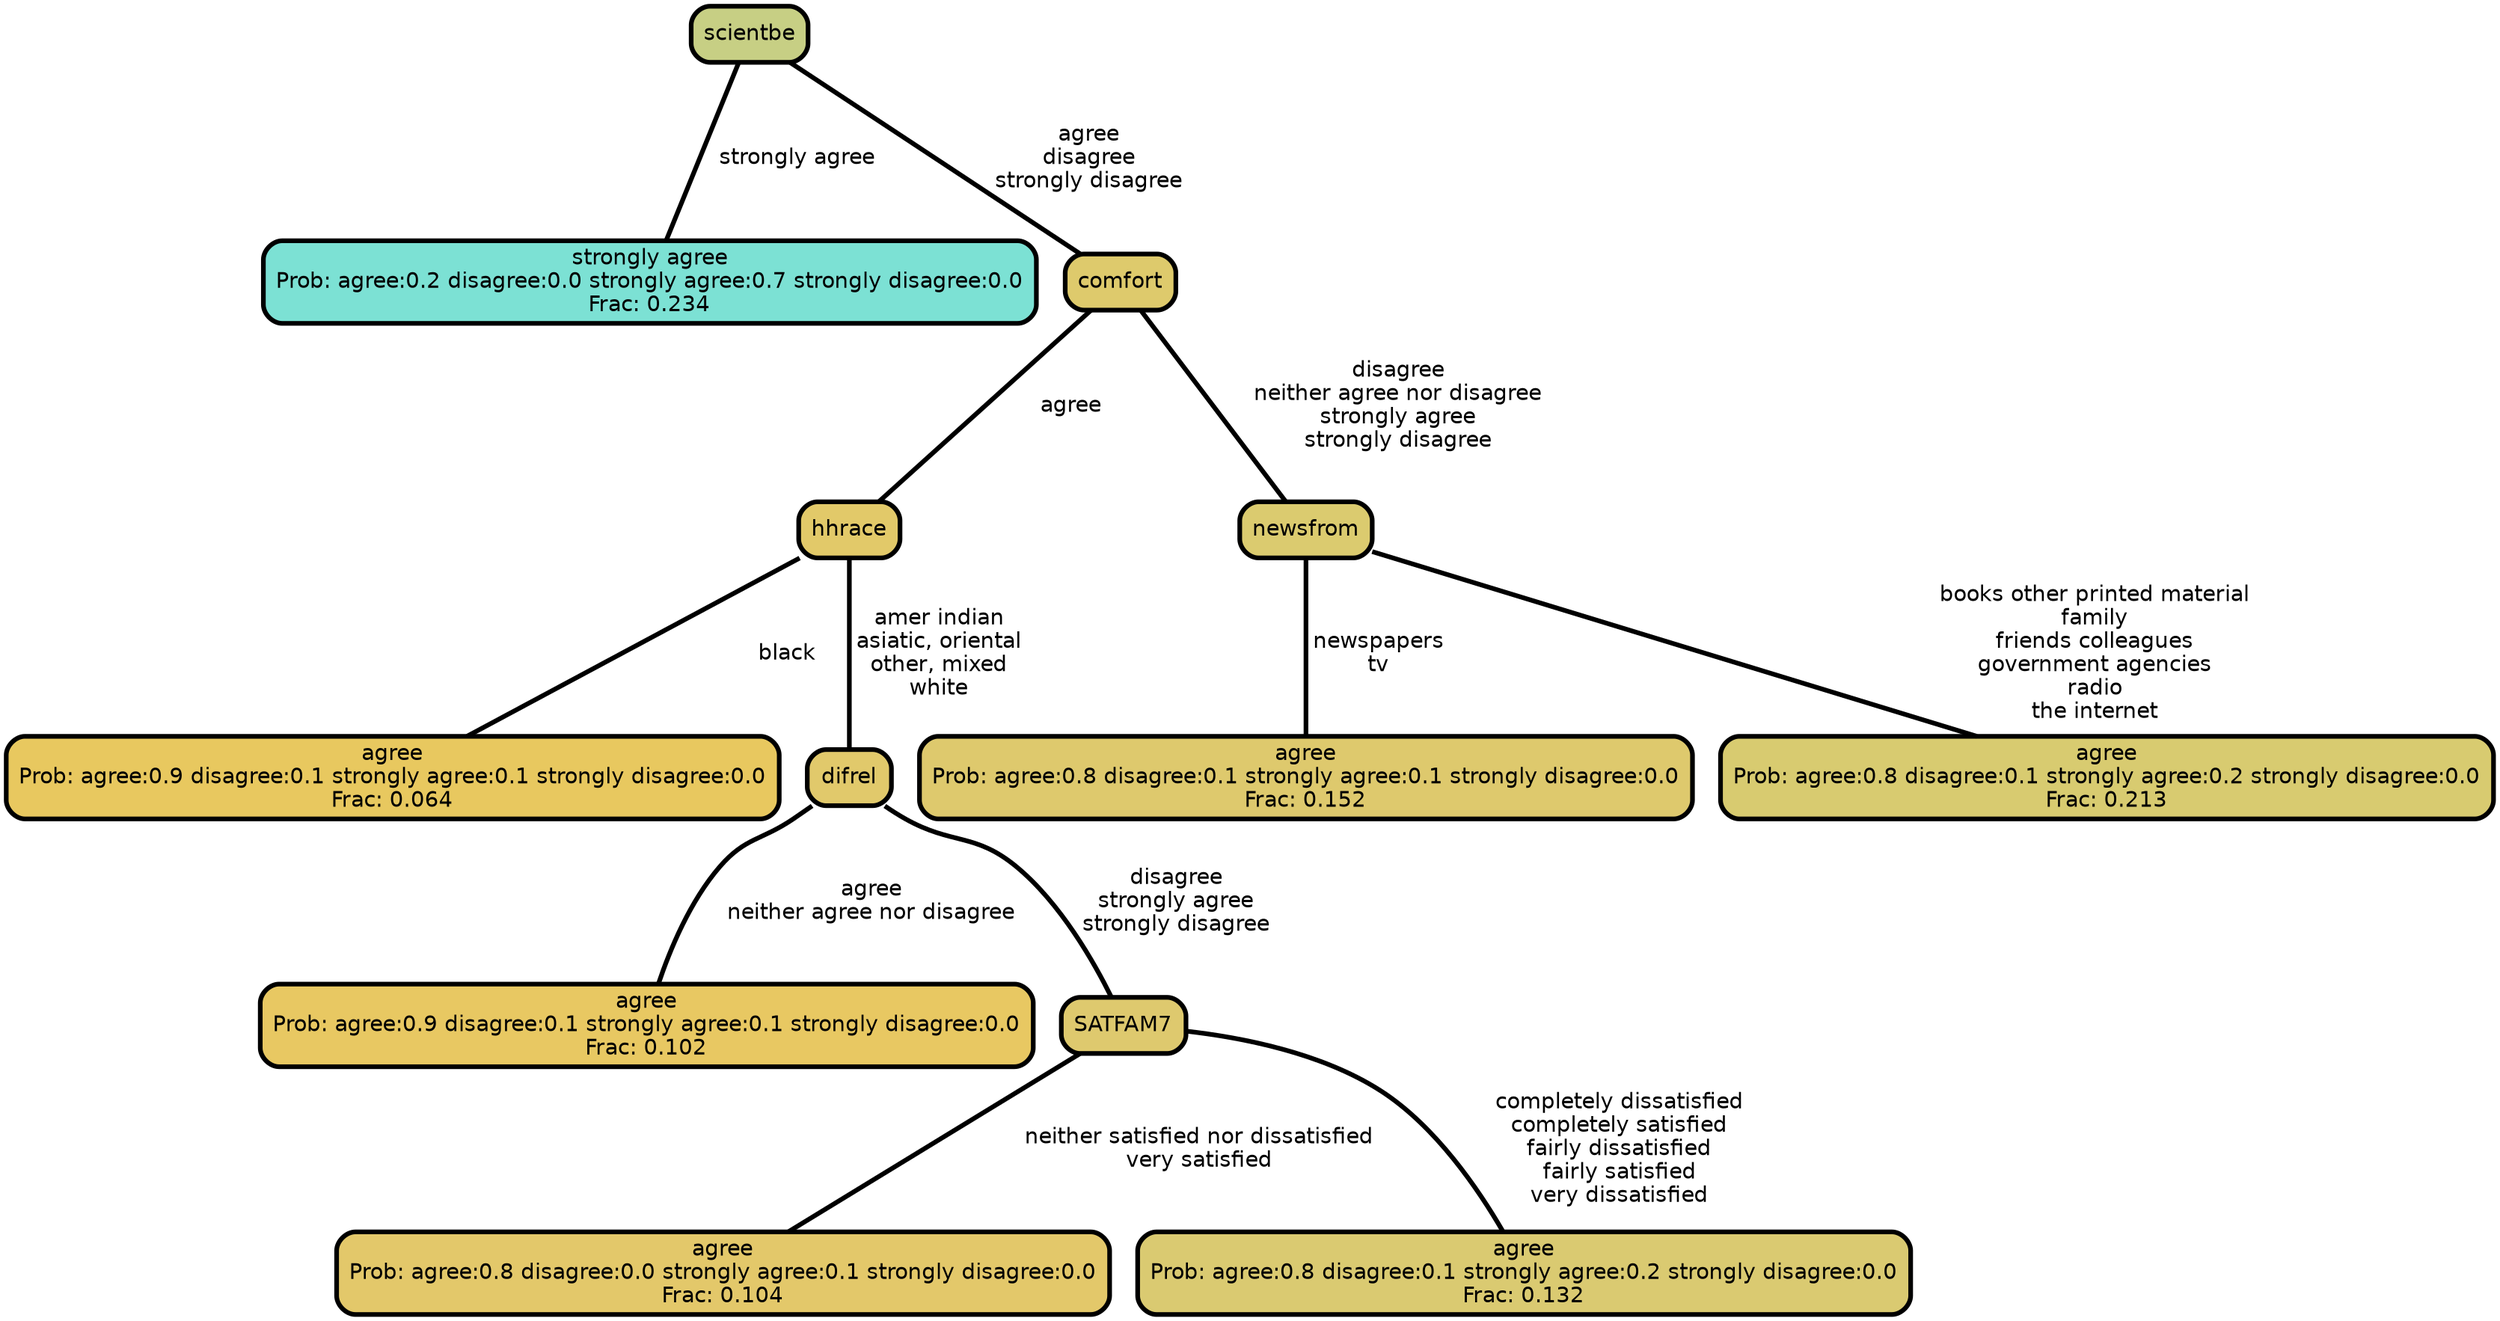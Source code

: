 graph Tree {
node [shape=box, style="filled, rounded",color="black",penwidth="3",fontcolor="black",                 fontname=helvetica] ;
graph [ranksep="0 equally", splines=straight,                 bgcolor=transparent, dpi=200] ;
edge [fontname=helvetica, color=black] ;
0 [label="strongly agree
Prob: agree:0.2 disagree:0.0 strongly agree:0.7 strongly disagree:0.0
Frac: 0.234", fillcolor="#7ce1d4"] ;
1 [label="scientbe", fillcolor="#c7cf84"] ;
2 [label="agree
Prob: agree:0.9 disagree:0.1 strongly agree:0.1 strongly disagree:0.0
Frac: 0.064", fillcolor="#e8c85f"] ;
3 [label="hhrace", fillcolor="#e2c969"] ;
4 [label="agree
Prob: agree:0.9 disagree:0.1 strongly agree:0.1 strongly disagree:0.0
Frac: 0.102", fillcolor="#e8c862"] ;
5 [label="difrel", fillcolor="#e1c96b"] ;
6 [label="agree
Prob: agree:0.8 disagree:0.0 strongly agree:0.1 strongly disagree:0.0
Frac: 0.104", fillcolor="#e3c86a"] ;
7 [label="SATFAM7", fillcolor="#dec96e"] ;
8 [label="agree
Prob: agree:0.8 disagree:0.1 strongly agree:0.2 strongly disagree:0.0
Frac: 0.132", fillcolor="#daca71"] ;
9 [label="comfort", fillcolor="#deca6c"] ;
10 [label="agree
Prob: agree:0.8 disagree:0.1 strongly agree:0.1 strongly disagree:0.0
Frac: 0.152", fillcolor="#dec96d"] ;
11 [label="newsfrom", fillcolor="#dbcb6f"] ;
12 [label="agree
Prob: agree:0.8 disagree:0.1 strongly agree:0.2 strongly disagree:0.0
Frac: 0.213", fillcolor="#d8cb70"] ;
1 -- 0 [label=" strongly agree",penwidth=3] ;
1 -- 9 [label=" agree\n disagree\n strongly disagree",penwidth=3] ;
3 -- 2 [label=" black",penwidth=3] ;
3 -- 5 [label=" amer indian\n asiatic, oriental\n other, mixed\n white",penwidth=3] ;
5 -- 4 [label=" agree\n neither agree nor disagree",penwidth=3] ;
5 -- 7 [label=" disagree\n strongly agree\n strongly disagree",penwidth=3] ;
7 -- 6 [label=" neither satisfied nor dissatisfied\n very satisfied",penwidth=3] ;
7 -- 8 [label=" completely dissatisfied\n completely satisfied\n fairly dissatisfied\n fairly satisfied\n very dissatisfied",penwidth=3] ;
9 -- 3 [label=" agree",penwidth=3] ;
9 -- 11 [label=" disagree\n neither agree nor disagree\n strongly agree\n strongly disagree",penwidth=3] ;
11 -- 10 [label=" newspapers\n tv",penwidth=3] ;
11 -- 12 [label=" books other printed material\n family\n friends colleagues\n government agencies\n radio\n the internet",penwidth=3] ;
{rank = same;}}